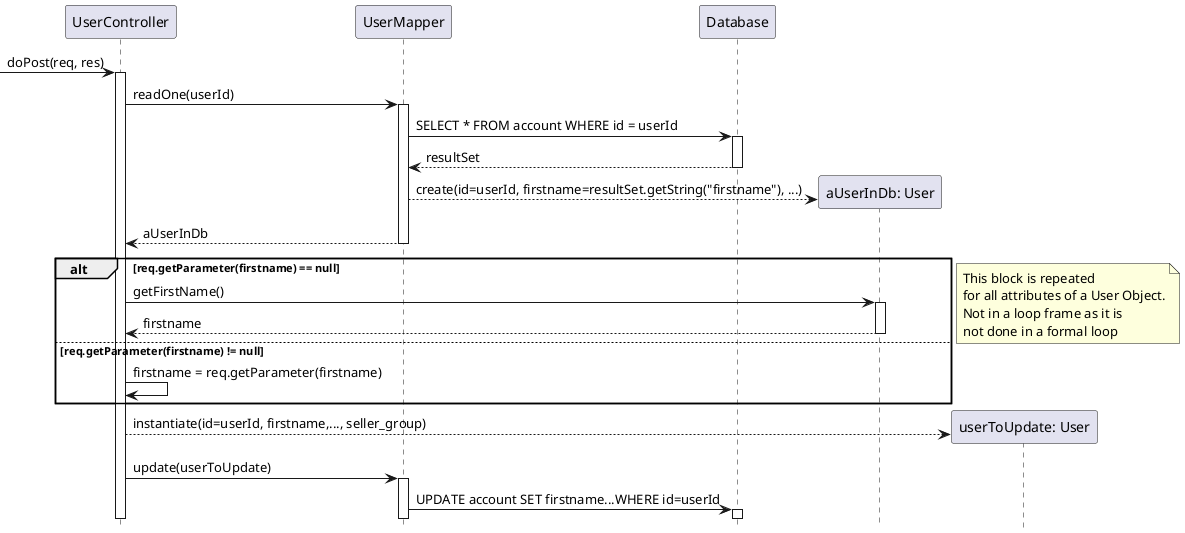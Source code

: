 @startuml
'https://plantuml.com/sequence-diagram

hide footbox


-> UserController: doPost(req, res)
activate UserController

UserController -> UserMapper: readOne(userId)
activate UserMapper

UserMapper -> Database: SELECT * FROM account WHERE id = userId
activate Database

Database --> UserMapper: resultSet
deactivate Database

create "aUserInDb: User"
UserMapper --> "aUserInDb: User": create(id=userId, firstname=resultSet.getString("firstname"), ...)


UserMapper --> UserController: aUserInDb
deactivate UserMapper

alt req.getParameter(firstname) == null
    UserController -> "aUserInDb: User": getFirstName()
    activate "aUserInDb: User"

    "aUserInDb: User" --> UserController: firstname
    deactivate "aUserInDb: User"
else req.getParameter(firstname) != null
    UserController -> UserController: firstname = req.getParameter(firstname)
    end
note right
This block is repeated
for all attributes of a User Object.
Not in a loop frame as it is
not done in a formal loop
end note

create "userToUpdate: User"
UserController --> "userToUpdate: User": instantiate(id=userId, firstname,..., seller_group)

UserController -> UserMapper: update(userToUpdate)
activate UserMapper

UserMapper -> Database: UPDATE account SET firstname...WHERE id=userId
activate Database



@enduml